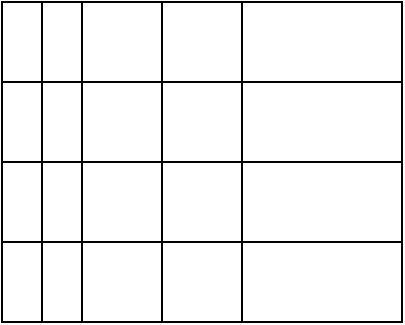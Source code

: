 <mxfile version="16.2.7" type="device"><diagram id="ELAI5e57L_i6Clg8RhSy" name="Page-1"><mxGraphModel dx="1209" dy="642" grid="1" gridSize="10" guides="1" tooltips="1" connect="1" arrows="1" fold="1" page="1" pageScale="1" pageWidth="827" pageHeight="1169" math="0" shadow="0"><root><mxCell id="0"/><mxCell id="1" parent="0"/><mxCell id="CMZaleZdId9I28VZPiqw-1" value="" style="shape=table;html=1;whiteSpace=wrap;startSize=0;container=1;collapsible=0;childLayout=tableLayout;" vertex="1" parent="1"><mxGeometry x="190" y="270" width="200" height="160" as="geometry"/></mxCell><mxCell id="CMZaleZdId9I28VZPiqw-17" style="shape=tableRow;horizontal=0;startSize=0;swimlaneHead=0;swimlaneBody=0;top=0;left=0;bottom=0;right=0;collapsible=0;dropTarget=0;fillColor=none;points=[[0,0.5],[1,0.5]];portConstraint=eastwest;" vertex="1" parent="CMZaleZdId9I28VZPiqw-1"><mxGeometry width="200" height="40" as="geometry"/></mxCell><mxCell id="CMZaleZdId9I28VZPiqw-68" style="shape=partialRectangle;html=1;whiteSpace=wrap;connectable=0;fillColor=none;top=0;left=0;bottom=0;right=0;overflow=hidden;" vertex="1" parent="CMZaleZdId9I28VZPiqw-17"><mxGeometry width="20" height="40" as="geometry"><mxRectangle width="20" height="40" as="alternateBounds"/></mxGeometry></mxCell><mxCell id="CMZaleZdId9I28VZPiqw-18" style="shape=partialRectangle;html=1;whiteSpace=wrap;connectable=0;fillColor=none;top=0;left=0;bottom=0;right=0;overflow=hidden;" vertex="1" parent="CMZaleZdId9I28VZPiqw-17"><mxGeometry x="20" width="20" height="40" as="geometry"><mxRectangle width="20" height="40" as="alternateBounds"/></mxGeometry></mxCell><mxCell id="CMZaleZdId9I28VZPiqw-19" style="shape=partialRectangle;html=1;whiteSpace=wrap;connectable=0;fillColor=none;top=0;left=0;bottom=0;right=0;overflow=hidden;" vertex="1" parent="CMZaleZdId9I28VZPiqw-17"><mxGeometry x="40" width="40" height="40" as="geometry"><mxRectangle width="40" height="40" as="alternateBounds"/></mxGeometry></mxCell><mxCell id="CMZaleZdId9I28VZPiqw-20" style="shape=partialRectangle;html=1;whiteSpace=wrap;connectable=0;fillColor=none;top=0;left=0;bottom=0;right=0;overflow=hidden;" vertex="1" parent="CMZaleZdId9I28VZPiqw-17"><mxGeometry x="80" width="40" height="40" as="geometry"><mxRectangle width="40" height="40" as="alternateBounds"/></mxGeometry></mxCell><mxCell id="CMZaleZdId9I28VZPiqw-21" style="shape=partialRectangle;html=1;whiteSpace=wrap;connectable=0;fillColor=none;top=0;left=0;bottom=0;right=0;overflow=hidden;" vertex="1" parent="CMZaleZdId9I28VZPiqw-17"><mxGeometry x="120" width="80" height="40" as="geometry"><mxRectangle width="80" height="40" as="alternateBounds"/></mxGeometry></mxCell><mxCell id="CMZaleZdId9I28VZPiqw-2" value="" style="shape=tableRow;horizontal=0;startSize=0;swimlaneHead=0;swimlaneBody=0;top=0;left=0;bottom=0;right=0;collapsible=0;dropTarget=0;fillColor=none;points=[[0,0.5],[1,0.5]];portConstraint=eastwest;" vertex="1" parent="CMZaleZdId9I28VZPiqw-1"><mxGeometry y="40" width="200" height="40" as="geometry"/></mxCell><mxCell id="CMZaleZdId9I28VZPiqw-69" style="shape=partialRectangle;html=1;whiteSpace=wrap;connectable=0;fillColor=none;top=0;left=0;bottom=0;right=0;overflow=hidden;" vertex="1" parent="CMZaleZdId9I28VZPiqw-2"><mxGeometry width="20" height="40" as="geometry"><mxRectangle width="20" height="40" as="alternateBounds"/></mxGeometry></mxCell><mxCell id="CMZaleZdId9I28VZPiqw-14" style="shape=partialRectangle;html=1;whiteSpace=wrap;connectable=0;fillColor=none;top=0;left=0;bottom=0;right=0;overflow=hidden;" vertex="1" parent="CMZaleZdId9I28VZPiqw-2"><mxGeometry x="20" width="20" height="40" as="geometry"><mxRectangle width="20" height="40" as="alternateBounds"/></mxGeometry></mxCell><mxCell id="CMZaleZdId9I28VZPiqw-3" value="" style="shape=partialRectangle;html=1;whiteSpace=wrap;connectable=0;fillColor=none;top=0;left=0;bottom=0;right=0;overflow=hidden;" vertex="1" parent="CMZaleZdId9I28VZPiqw-2"><mxGeometry x="40" width="40" height="40" as="geometry"><mxRectangle width="40" height="40" as="alternateBounds"/></mxGeometry></mxCell><mxCell id="CMZaleZdId9I28VZPiqw-4" value="" style="shape=partialRectangle;html=1;whiteSpace=wrap;connectable=0;fillColor=none;top=0;left=0;bottom=0;right=0;overflow=hidden;" vertex="1" parent="CMZaleZdId9I28VZPiqw-2"><mxGeometry x="80" width="40" height="40" as="geometry"><mxRectangle width="40" height="40" as="alternateBounds"/></mxGeometry></mxCell><mxCell id="CMZaleZdId9I28VZPiqw-5" value="" style="shape=partialRectangle;html=1;whiteSpace=wrap;connectable=0;fillColor=none;top=0;left=0;bottom=0;right=0;overflow=hidden;" vertex="1" parent="CMZaleZdId9I28VZPiqw-2"><mxGeometry x="120" width="80" height="40" as="geometry"><mxRectangle width="80" height="40" as="alternateBounds"/></mxGeometry></mxCell><mxCell id="CMZaleZdId9I28VZPiqw-6" value="" style="shape=tableRow;horizontal=0;startSize=0;swimlaneHead=0;swimlaneBody=0;top=0;left=0;bottom=0;right=0;collapsible=0;dropTarget=0;fillColor=none;points=[[0,0.5],[1,0.5]];portConstraint=eastwest;" vertex="1" parent="CMZaleZdId9I28VZPiqw-1"><mxGeometry y="80" width="200" height="40" as="geometry"/></mxCell><mxCell id="CMZaleZdId9I28VZPiqw-70" style="shape=partialRectangle;html=1;whiteSpace=wrap;connectable=0;fillColor=none;top=0;left=0;bottom=0;right=0;overflow=hidden;" vertex="1" parent="CMZaleZdId9I28VZPiqw-6"><mxGeometry width="20" height="40" as="geometry"><mxRectangle width="20" height="40" as="alternateBounds"/></mxGeometry></mxCell><mxCell id="CMZaleZdId9I28VZPiqw-15" style="shape=partialRectangle;html=1;whiteSpace=wrap;connectable=0;fillColor=none;top=0;left=0;bottom=0;right=0;overflow=hidden;" vertex="1" parent="CMZaleZdId9I28VZPiqw-6"><mxGeometry x="20" width="20" height="40" as="geometry"><mxRectangle width="20" height="40" as="alternateBounds"/></mxGeometry></mxCell><mxCell id="CMZaleZdId9I28VZPiqw-7" value="" style="shape=partialRectangle;html=1;whiteSpace=wrap;connectable=0;fillColor=none;top=0;left=0;bottom=0;right=0;overflow=hidden;" vertex="1" parent="CMZaleZdId9I28VZPiqw-6"><mxGeometry x="40" width="40" height="40" as="geometry"><mxRectangle width="40" height="40" as="alternateBounds"/></mxGeometry></mxCell><mxCell id="CMZaleZdId9I28VZPiqw-8" value="" style="shape=partialRectangle;html=1;whiteSpace=wrap;connectable=0;fillColor=none;top=0;left=0;bottom=0;right=0;overflow=hidden;" vertex="1" parent="CMZaleZdId9I28VZPiqw-6"><mxGeometry x="80" width="40" height="40" as="geometry"><mxRectangle width="40" height="40" as="alternateBounds"/></mxGeometry></mxCell><mxCell id="CMZaleZdId9I28VZPiqw-9" value="" style="shape=partialRectangle;html=1;whiteSpace=wrap;connectable=0;fillColor=none;top=0;left=0;bottom=0;right=0;overflow=hidden;" vertex="1" parent="CMZaleZdId9I28VZPiqw-6"><mxGeometry x="120" width="80" height="40" as="geometry"><mxRectangle width="80" height="40" as="alternateBounds"/></mxGeometry></mxCell><mxCell id="CMZaleZdId9I28VZPiqw-10" value="" style="shape=tableRow;horizontal=0;startSize=0;swimlaneHead=0;swimlaneBody=0;top=0;left=0;bottom=0;right=0;collapsible=0;dropTarget=0;fillColor=none;points=[[0,0.5],[1,0.5]];portConstraint=eastwest;" vertex="1" parent="CMZaleZdId9I28VZPiqw-1"><mxGeometry y="120" width="200" height="40" as="geometry"/></mxCell><mxCell id="CMZaleZdId9I28VZPiqw-71" style="shape=partialRectangle;html=1;whiteSpace=wrap;connectable=0;fillColor=none;top=0;left=0;bottom=0;right=0;overflow=hidden;" vertex="1" parent="CMZaleZdId9I28VZPiqw-10"><mxGeometry width="20" height="40" as="geometry"><mxRectangle width="20" height="40" as="alternateBounds"/></mxGeometry></mxCell><mxCell id="CMZaleZdId9I28VZPiqw-16" style="shape=partialRectangle;html=1;whiteSpace=wrap;connectable=0;fillColor=none;top=0;left=0;bottom=0;right=0;overflow=hidden;" vertex="1" parent="CMZaleZdId9I28VZPiqw-10"><mxGeometry x="20" width="20" height="40" as="geometry"><mxRectangle width="20" height="40" as="alternateBounds"/></mxGeometry></mxCell><mxCell id="CMZaleZdId9I28VZPiqw-11" value="" style="shape=partialRectangle;html=1;whiteSpace=wrap;connectable=0;fillColor=none;top=0;left=0;bottom=0;right=0;overflow=hidden;" vertex="1" parent="CMZaleZdId9I28VZPiqw-10"><mxGeometry x="40" width="40" height="40" as="geometry"><mxRectangle width="40" height="40" as="alternateBounds"/></mxGeometry></mxCell><mxCell id="CMZaleZdId9I28VZPiqw-12" value="" style="shape=partialRectangle;html=1;whiteSpace=wrap;connectable=0;fillColor=none;top=0;left=0;bottom=0;right=0;overflow=hidden;" vertex="1" parent="CMZaleZdId9I28VZPiqw-10"><mxGeometry x="80" width="40" height="40" as="geometry"><mxRectangle width="40" height="40" as="alternateBounds"/></mxGeometry></mxCell><mxCell id="CMZaleZdId9I28VZPiqw-13" value="" style="shape=partialRectangle;html=1;whiteSpace=wrap;connectable=0;fillColor=none;top=0;left=0;bottom=0;right=0;overflow=hidden;pointerEvents=1;" vertex="1" parent="CMZaleZdId9I28VZPiqw-10"><mxGeometry x="120" width="80" height="40" as="geometry"><mxRectangle width="80" height="40" as="alternateBounds"/></mxGeometry></mxCell></root></mxGraphModel></diagram></mxfile>